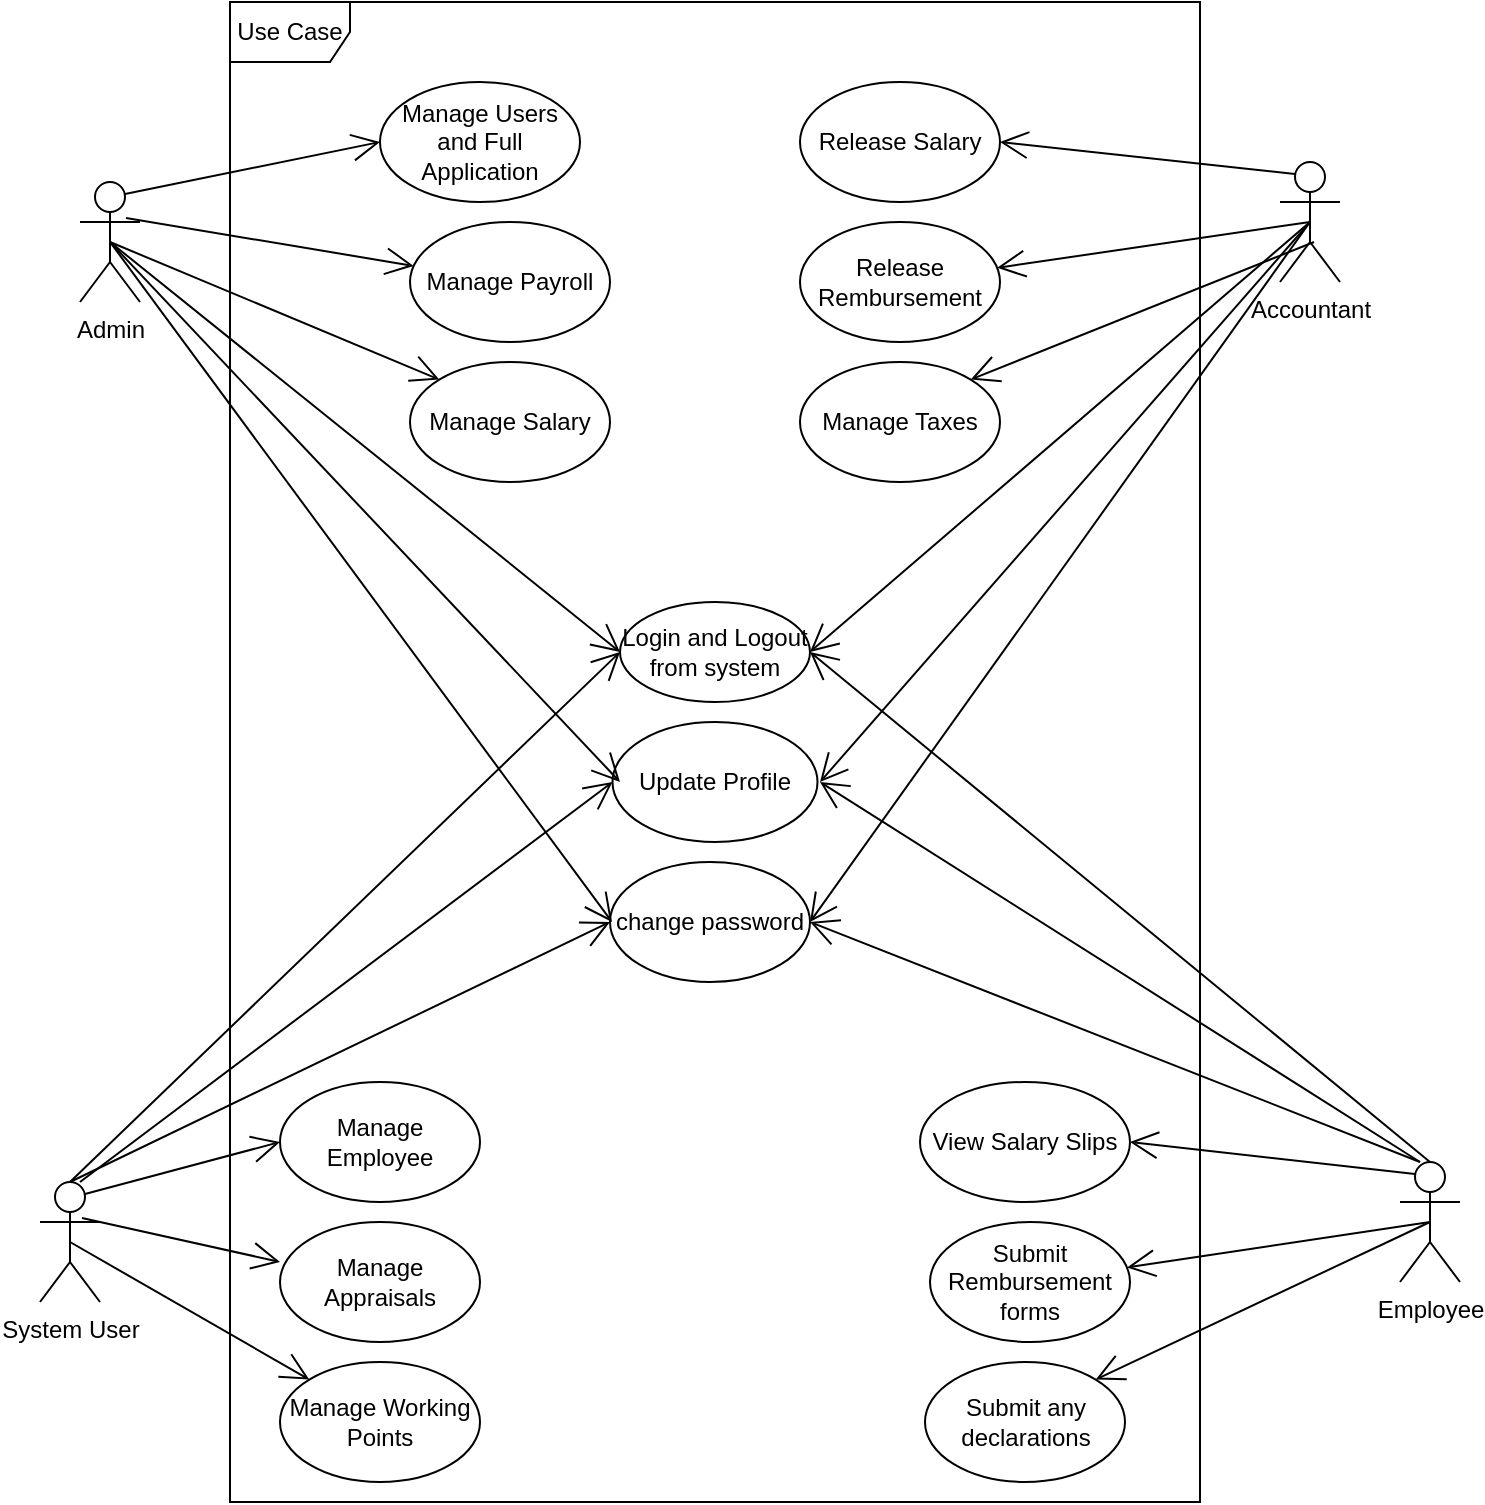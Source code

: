 <mxfile version="16.6.6" type="device"><diagram id="m6maf8Ibg6kTJkqFDPF6" name="Page-1"><mxGraphModel dx="1108" dy="481" grid="1" gridSize="10" guides="1" tooltips="1" connect="1" arrows="1" fold="1" page="1" pageScale="1" pageWidth="850" pageHeight="1100" math="0" shadow="0"><root><mxCell id="0"/><mxCell id="1" parent="0"/><mxCell id="yCTlL0suFeM4GZOsj7NU-1" value="Employee" style="shape=umlActor;verticalLabelPosition=bottom;verticalAlign=top;html=1;" vertex="1" parent="1"><mxGeometry x="710" y="770" width="30" height="60" as="geometry"/></mxCell><mxCell id="yCTlL0suFeM4GZOsj7NU-2" value="Accountant" style="shape=umlActor;verticalLabelPosition=bottom;verticalAlign=top;html=1;" vertex="1" parent="1"><mxGeometry x="650" y="270" width="30" height="60" as="geometry"/></mxCell><mxCell id="yCTlL0suFeM4GZOsj7NU-3" value="System User" style="shape=umlActor;verticalLabelPosition=bottom;verticalAlign=top;html=1;" vertex="1" parent="1"><mxGeometry x="30" y="780" width="30" height="60" as="geometry"/></mxCell><mxCell id="yCTlL0suFeM4GZOsj7NU-4" value="Admin" style="shape=umlActor;verticalLabelPosition=bottom;verticalAlign=top;html=1;" vertex="1" parent="1"><mxGeometry x="50" y="280" width="30" height="60" as="geometry"/></mxCell><mxCell id="yCTlL0suFeM4GZOsj7NU-9" value="Manage Users and Full Application" style="ellipse;whiteSpace=wrap;html=1;" vertex="1" parent="1"><mxGeometry x="200" y="230" width="100" height="60" as="geometry"/></mxCell><mxCell id="yCTlL0suFeM4GZOsj7NU-10" value="Submit any declarations" style="ellipse;whiteSpace=wrap;html=1;" vertex="1" parent="1"><mxGeometry x="472.5" y="870" width="100" height="60" as="geometry"/></mxCell><mxCell id="yCTlL0suFeM4GZOsj7NU-11" value="Manage Working Points" style="ellipse;whiteSpace=wrap;html=1;" vertex="1" parent="1"><mxGeometry x="150" y="870" width="100" height="60" as="geometry"/></mxCell><mxCell id="yCTlL0suFeM4GZOsj7NU-12" value="Submit Rembursement forms" style="ellipse;whiteSpace=wrap;html=1;" vertex="1" parent="1"><mxGeometry x="475" y="800" width="100" height="60" as="geometry"/></mxCell><mxCell id="yCTlL0suFeM4GZOsj7NU-13" value="Manage Appraisals" style="ellipse;whiteSpace=wrap;html=1;" vertex="1" parent="1"><mxGeometry x="150" y="800" width="100" height="60" as="geometry"/></mxCell><mxCell id="yCTlL0suFeM4GZOsj7NU-14" value="View Salary Slips" style="ellipse;whiteSpace=wrap;html=1;" vertex="1" parent="1"><mxGeometry x="470" y="730" width="105" height="60" as="geometry"/></mxCell><mxCell id="yCTlL0suFeM4GZOsj7NU-15" value="Manage Employee" style="ellipse;whiteSpace=wrap;html=1;" vertex="1" parent="1"><mxGeometry x="150" y="730" width="100" height="60" as="geometry"/></mxCell><mxCell id="yCTlL0suFeM4GZOsj7NU-16" value="change password" style="ellipse;whiteSpace=wrap;html=1;" vertex="1" parent="1"><mxGeometry x="315" y="620" width="100" height="60" as="geometry"/></mxCell><mxCell id="yCTlL0suFeM4GZOsj7NU-17" value="Update Profile" style="ellipse;whiteSpace=wrap;html=1;" vertex="1" parent="1"><mxGeometry x="316.25" y="550" width="102.5" height="60" as="geometry"/></mxCell><mxCell id="yCTlL0suFeM4GZOsj7NU-18" value="Login and Logout from system" style="ellipse;whiteSpace=wrap;html=1;" vertex="1" parent="1"><mxGeometry x="320" y="490" width="95" height="50" as="geometry"/></mxCell><mxCell id="yCTlL0suFeM4GZOsj7NU-19" value="Release Rembursement" style="ellipse;whiteSpace=wrap;html=1;" vertex="1" parent="1"><mxGeometry x="410" y="300" width="100" height="60" as="geometry"/></mxCell><mxCell id="yCTlL0suFeM4GZOsj7NU-20" value="Manage Taxes" style="ellipse;whiteSpace=wrap;html=1;" vertex="1" parent="1"><mxGeometry x="410" y="370" width="100" height="60" as="geometry"/></mxCell><mxCell id="yCTlL0suFeM4GZOsj7NU-21" value="Release Salary" style="ellipse;whiteSpace=wrap;html=1;" vertex="1" parent="1"><mxGeometry x="410" y="230" width="100" height="60" as="geometry"/></mxCell><mxCell id="yCTlL0suFeM4GZOsj7NU-22" value="Manage Payroll " style="ellipse;whiteSpace=wrap;html=1;" vertex="1" parent="1"><mxGeometry x="215" y="300" width="100" height="60" as="geometry"/></mxCell><mxCell id="yCTlL0suFeM4GZOsj7NU-23" value="Manage Salary" style="ellipse;whiteSpace=wrap;html=1;" vertex="1" parent="1"><mxGeometry x="215" y="370" width="100" height="60" as="geometry"/></mxCell><mxCell id="yCTlL0suFeM4GZOsj7NU-34" value="" style="endArrow=open;endFill=1;endSize=12;html=1;rounded=0;entryX=1;entryY=0.5;entryDx=0;entryDy=0;" edge="1" parent="1" target="yCTlL0suFeM4GZOsj7NU-16"><mxGeometry width="160" relative="1" as="geometry"><mxPoint x="720" y="770" as="sourcePoint"/><mxPoint x="635" y="600" as="targetPoint"/></mxGeometry></mxCell><mxCell id="yCTlL0suFeM4GZOsj7NU-35" value="" style="endArrow=open;endFill=1;endSize=12;html=1;rounded=0;entryX=0;entryY=0.5;entryDx=0;entryDy=0;" edge="1" parent="1" target="yCTlL0suFeM4GZOsj7NU-17"><mxGeometry width="160" relative="1" as="geometry"><mxPoint x="50" y="780" as="sourcePoint"/><mxPoint x="270" y="649.5" as="targetPoint"/></mxGeometry></mxCell><mxCell id="yCTlL0suFeM4GZOsj7NU-36" value="" style="endArrow=open;endFill=1;endSize=12;html=1;rounded=0;" edge="1" parent="1"><mxGeometry width="160" relative="1" as="geometry"><mxPoint x="720" y="770" as="sourcePoint"/><mxPoint x="420" y="580" as="targetPoint"/></mxGeometry></mxCell><mxCell id="yCTlL0suFeM4GZOsj7NU-37" value="" style="endArrow=open;endFill=1;endSize=12;html=1;rounded=0;entryX=0;entryY=0.5;entryDx=0;entryDy=0;exitX=0.5;exitY=0;exitDx=0;exitDy=0;exitPerimeter=0;" edge="1" parent="1" source="yCTlL0suFeM4GZOsj7NU-3" target="yCTlL0suFeM4GZOsj7NU-16"><mxGeometry width="160" relative="1" as="geometry"><mxPoint x="100" y="680" as="sourcePoint"/><mxPoint x="260" y="680" as="targetPoint"/></mxGeometry></mxCell><mxCell id="yCTlL0suFeM4GZOsj7NU-38" value="" style="endArrow=open;endFill=1;endSize=12;html=1;rounded=0;exitX=0.5;exitY=0;exitDx=0;exitDy=0;exitPerimeter=0;entryX=0;entryY=0.5;entryDx=0;entryDy=0;" edge="1" parent="1" source="yCTlL0suFeM4GZOsj7NU-3" target="yCTlL0suFeM4GZOsj7NU-18"><mxGeometry width="160" relative="1" as="geometry"><mxPoint x="360" y="730" as="sourcePoint"/><mxPoint x="520" y="730" as="targetPoint"/></mxGeometry></mxCell><mxCell id="yCTlL0suFeM4GZOsj7NU-39" value="" style="endArrow=open;endFill=1;endSize=12;html=1;rounded=0;exitX=0.5;exitY=0;exitDx=0;exitDy=0;exitPerimeter=0;entryX=1;entryY=0.5;entryDx=0;entryDy=0;" edge="1" parent="1" source="yCTlL0suFeM4GZOsj7NU-1" target="yCTlL0suFeM4GZOsj7NU-18"><mxGeometry width="160" relative="1" as="geometry"><mxPoint x="517.5" y="579.5" as="sourcePoint"/><mxPoint x="677.5" y="579.5" as="targetPoint"/></mxGeometry></mxCell><mxCell id="yCTlL0suFeM4GZOsj7NU-40" value="" style="endArrow=open;endFill=1;endSize=12;html=1;rounded=0;exitX=0.5;exitY=0.5;exitDx=0;exitDy=0;exitPerimeter=0;entryX=1;entryY=0;entryDx=0;entryDy=0;" edge="1" parent="1" source="yCTlL0suFeM4GZOsj7NU-1" target="yCTlL0suFeM4GZOsj7NU-10"><mxGeometry width="160" relative="1" as="geometry"><mxPoint x="310" y="820" as="sourcePoint"/><mxPoint x="470" y="820" as="targetPoint"/></mxGeometry></mxCell><mxCell id="yCTlL0suFeM4GZOsj7NU-41" value="" style="endArrow=open;endFill=1;endSize=12;html=1;rounded=0;exitX=0.5;exitY=0.5;exitDx=0;exitDy=0;exitPerimeter=0;" edge="1" parent="1" source="yCTlL0suFeM4GZOsj7NU-1" target="yCTlL0suFeM4GZOsj7NU-12"><mxGeometry width="160" relative="1" as="geometry"><mxPoint x="355" y="780" as="sourcePoint"/><mxPoint x="515" y="780" as="targetPoint"/></mxGeometry></mxCell><mxCell id="yCTlL0suFeM4GZOsj7NU-43" value="" style="endArrow=open;endFill=1;endSize=12;html=1;rounded=0;exitX=0.5;exitY=0.5;exitDx=0;exitDy=0;exitPerimeter=0;entryX=0;entryY=0;entryDx=0;entryDy=0;" edge="1" parent="1" source="yCTlL0suFeM4GZOsj7NU-3" target="yCTlL0suFeM4GZOsj7NU-11"><mxGeometry width="160" relative="1" as="geometry"><mxPoint x="230" y="820" as="sourcePoint"/><mxPoint x="390" y="820" as="targetPoint"/></mxGeometry></mxCell><mxCell id="yCTlL0suFeM4GZOsj7NU-44" value="" style="endArrow=open;endFill=1;endSize=12;html=1;rounded=0;exitX=0.7;exitY=0.3;exitDx=0;exitDy=0;exitPerimeter=0;entryX=0;entryY=0.333;entryDx=0;entryDy=0;entryPerimeter=0;" edge="1" parent="1" source="yCTlL0suFeM4GZOsj7NU-3" target="yCTlL0suFeM4GZOsj7NU-13"><mxGeometry width="160" relative="1" as="geometry"><mxPoint x="70" y="809.5" as="sourcePoint"/><mxPoint x="230" y="809.5" as="targetPoint"/></mxGeometry></mxCell><mxCell id="yCTlL0suFeM4GZOsj7NU-45" value="" style="endArrow=open;endFill=1;endSize=12;html=1;rounded=0;exitX=0.75;exitY=0.1;exitDx=0;exitDy=0;exitPerimeter=0;entryX=0;entryY=0.5;entryDx=0;entryDy=0;" edge="1" parent="1" source="yCTlL0suFeM4GZOsj7NU-3" target="yCTlL0suFeM4GZOsj7NU-15"><mxGeometry width="160" relative="1" as="geometry"><mxPoint x="360" y="760" as="sourcePoint"/><mxPoint x="520" y="760" as="targetPoint"/></mxGeometry></mxCell><mxCell id="yCTlL0suFeM4GZOsj7NU-46" value="" style="endArrow=open;endFill=1;endSize=12;html=1;rounded=0;exitX=0.567;exitY=0.667;exitDx=0;exitDy=0;exitPerimeter=0;entryX=1;entryY=0;entryDx=0;entryDy=0;" edge="1" parent="1" source="yCTlL0suFeM4GZOsj7NU-2" target="yCTlL0suFeM4GZOsj7NU-20"><mxGeometry width="160" relative="1" as="geometry"><mxPoint x="360" y="370" as="sourcePoint"/><mxPoint x="520" y="370" as="targetPoint"/></mxGeometry></mxCell><mxCell id="yCTlL0suFeM4GZOsj7NU-47" value="" style="endArrow=open;endFill=1;endSize=12;html=1;rounded=0;exitX=0.5;exitY=0.5;exitDx=0;exitDy=0;exitPerimeter=0;" edge="1" parent="1" source="yCTlL0suFeM4GZOsj7NU-2" target="yCTlL0suFeM4GZOsj7NU-19"><mxGeometry width="160" relative="1" as="geometry"><mxPoint x="330" y="300" as="sourcePoint"/><mxPoint x="490" y="300" as="targetPoint"/></mxGeometry></mxCell><mxCell id="yCTlL0suFeM4GZOsj7NU-48" value="" style="endArrow=open;endFill=1;endSize=12;html=1;rounded=0;exitX=0.25;exitY=0.1;exitDx=0;exitDy=0;exitPerimeter=0;entryX=1;entryY=0.5;entryDx=0;entryDy=0;" edge="1" parent="1" source="yCTlL0suFeM4GZOsj7NU-2" target="yCTlL0suFeM4GZOsj7NU-21"><mxGeometry width="160" relative="1" as="geometry"><mxPoint x="315" y="280" as="sourcePoint"/><mxPoint x="475" y="280" as="targetPoint"/></mxGeometry></mxCell><mxCell id="yCTlL0suFeM4GZOsj7NU-49" value="" style="endArrow=open;endFill=1;endSize=12;html=1;rounded=0;exitX=0.5;exitY=0.5;exitDx=0;exitDy=0;exitPerimeter=0;entryX=0;entryY=0;entryDx=0;entryDy=0;" edge="1" parent="1" source="yCTlL0suFeM4GZOsj7NU-4" target="yCTlL0suFeM4GZOsj7NU-23"><mxGeometry width="160" relative="1" as="geometry"><mxPoint x="100" y="390" as="sourcePoint"/><mxPoint x="260" y="390" as="targetPoint"/></mxGeometry></mxCell><mxCell id="yCTlL0suFeM4GZOsj7NU-50" value="" style="endArrow=open;endFill=1;endSize=12;html=1;rounded=0;exitX=0.767;exitY=0.3;exitDx=0;exitDy=0;exitPerimeter=0;" edge="1" parent="1" source="yCTlL0suFeM4GZOsj7NU-4" target="yCTlL0suFeM4GZOsj7NU-22"><mxGeometry width="160" relative="1" as="geometry"><mxPoint x="280" y="360" as="sourcePoint"/><mxPoint x="440" y="360" as="targetPoint"/></mxGeometry></mxCell><mxCell id="yCTlL0suFeM4GZOsj7NU-51" value="" style="endArrow=open;endFill=1;endSize=12;html=1;rounded=0;exitX=0.75;exitY=0.1;exitDx=0;exitDy=0;exitPerimeter=0;entryX=0;entryY=0.5;entryDx=0;entryDy=0;" edge="1" parent="1" source="yCTlL0suFeM4GZOsj7NU-4" target="yCTlL0suFeM4GZOsj7NU-9"><mxGeometry width="160" relative="1" as="geometry"><mxPoint x="300" y="320" as="sourcePoint"/><mxPoint x="460" y="320" as="targetPoint"/></mxGeometry></mxCell><mxCell id="yCTlL0suFeM4GZOsj7NU-52" value="" style="endArrow=open;endFill=1;endSize=12;html=1;rounded=0;exitX=0.5;exitY=0.5;exitDx=0;exitDy=0;exitPerimeter=0;" edge="1" parent="1" source="yCTlL0suFeM4GZOsj7NU-4"><mxGeometry width="160" relative="1" as="geometry"><mxPoint x="76.25" y="320" as="sourcePoint"/><mxPoint x="316" y="650" as="targetPoint"/></mxGeometry></mxCell><mxCell id="yCTlL0suFeM4GZOsj7NU-53" value="" style="endArrow=open;endFill=1;endSize=12;html=1;rounded=0;exitX=0.5;exitY=0.5;exitDx=0;exitDy=0;exitPerimeter=0;" edge="1" parent="1" source="yCTlL0suFeM4GZOsj7NU-4"><mxGeometry width="160" relative="1" as="geometry"><mxPoint x="360" y="370" as="sourcePoint"/><mxPoint x="320" y="580" as="targetPoint"/></mxGeometry></mxCell><mxCell id="yCTlL0suFeM4GZOsj7NU-54" value="" style="endArrow=open;endFill=1;endSize=12;html=1;rounded=0;exitX=0.5;exitY=0.5;exitDx=0;exitDy=0;exitPerimeter=0;entryX=0;entryY=0.5;entryDx=0;entryDy=0;" edge="1" parent="1" source="yCTlL0suFeM4GZOsj7NU-4" target="yCTlL0suFeM4GZOsj7NU-18"><mxGeometry width="160" relative="1" as="geometry"><mxPoint x="360" y="370" as="sourcePoint"/><mxPoint x="310" y="510" as="targetPoint"/></mxGeometry></mxCell><mxCell id="yCTlL0suFeM4GZOsj7NU-55" value="" style="endArrow=open;endFill=1;endSize=12;html=1;rounded=0;entryX=1;entryY=0.5;entryDx=0;entryDy=0;exitX=0.5;exitY=0.5;exitDx=0;exitDy=0;exitPerimeter=0;" edge="1" parent="1" source="yCTlL0suFeM4GZOsj7NU-2" target="yCTlL0suFeM4GZOsj7NU-16"><mxGeometry width="160" relative="1" as="geometry"><mxPoint x="620" y="300" as="sourcePoint"/><mxPoint x="520" y="430" as="targetPoint"/></mxGeometry></mxCell><mxCell id="yCTlL0suFeM4GZOsj7NU-56" value="" style="endArrow=open;endFill=1;endSize=12;html=1;rounded=0;exitX=0.5;exitY=0.5;exitDx=0;exitDy=0;exitPerimeter=0;" edge="1" parent="1" source="yCTlL0suFeM4GZOsj7NU-2"><mxGeometry width="160" relative="1" as="geometry"><mxPoint x="360" y="430" as="sourcePoint"/><mxPoint x="420" y="580" as="targetPoint"/></mxGeometry></mxCell><mxCell id="yCTlL0suFeM4GZOsj7NU-57" value="" style="endArrow=open;endFill=1;endSize=12;html=1;rounded=0;exitX=0.5;exitY=0.5;exitDx=0;exitDy=0;exitPerimeter=0;entryX=1;entryY=0.5;entryDx=0;entryDy=0;" edge="1" parent="1" source="yCTlL0suFeM4GZOsj7NU-2" target="yCTlL0suFeM4GZOsj7NU-18"><mxGeometry width="160" relative="1" as="geometry"><mxPoint x="360" y="430" as="sourcePoint"/><mxPoint x="420" y="520" as="targetPoint"/></mxGeometry></mxCell><mxCell id="yCTlL0suFeM4GZOsj7NU-58" value="" style="endArrow=open;endFill=1;endSize=12;html=1;rounded=0;exitX=0.25;exitY=0.1;exitDx=0;exitDy=0;exitPerimeter=0;entryX=1;entryY=0.5;entryDx=0;entryDy=0;" edge="1" parent="1" source="yCTlL0suFeM4GZOsj7NU-1" target="yCTlL0suFeM4GZOsj7NU-14"><mxGeometry width="160" relative="1" as="geometry"><mxPoint x="360" y="760" as="sourcePoint"/><mxPoint x="520" y="760" as="targetPoint"/></mxGeometry></mxCell><mxCell id="yCTlL0suFeM4GZOsj7NU-59" value="Use Case" style="shape=umlFrame;whiteSpace=wrap;html=1;" vertex="1" parent="1"><mxGeometry x="125" y="190" width="485" height="750" as="geometry"/></mxCell></root></mxGraphModel></diagram></mxfile>